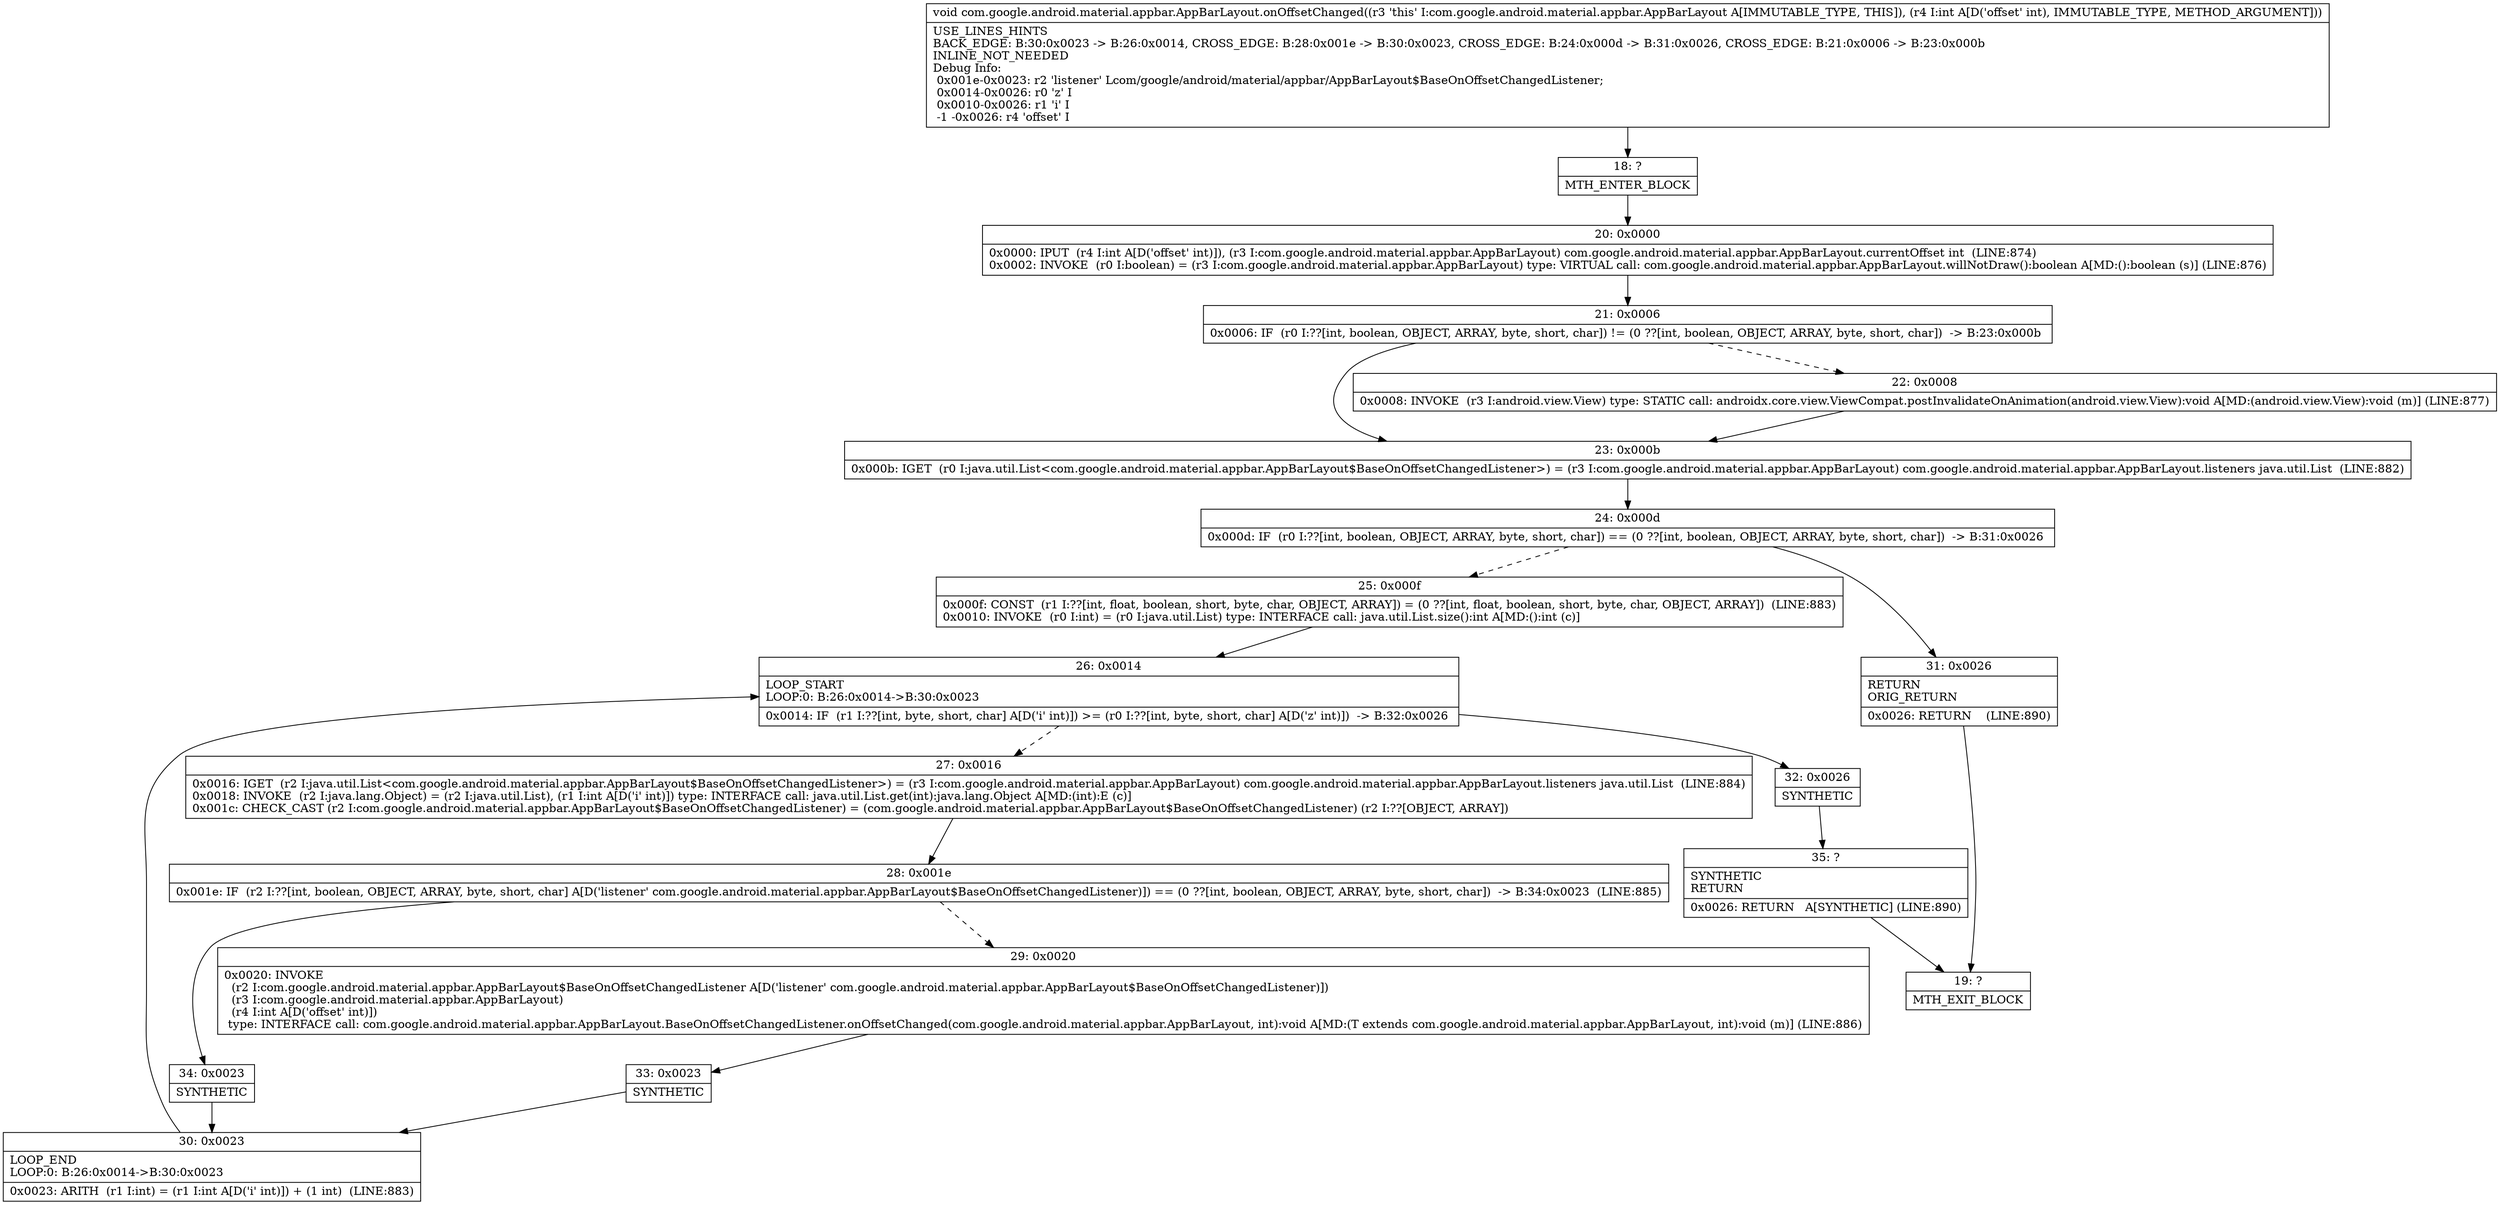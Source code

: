 digraph "CFG forcom.google.android.material.appbar.AppBarLayout.onOffsetChanged(I)V" {
Node_18 [shape=record,label="{18\:\ ?|MTH_ENTER_BLOCK\l}"];
Node_20 [shape=record,label="{20\:\ 0x0000|0x0000: IPUT  (r4 I:int A[D('offset' int)]), (r3 I:com.google.android.material.appbar.AppBarLayout) com.google.android.material.appbar.AppBarLayout.currentOffset int  (LINE:874)\l0x0002: INVOKE  (r0 I:boolean) = (r3 I:com.google.android.material.appbar.AppBarLayout) type: VIRTUAL call: com.google.android.material.appbar.AppBarLayout.willNotDraw():boolean A[MD:():boolean (s)] (LINE:876)\l}"];
Node_21 [shape=record,label="{21\:\ 0x0006|0x0006: IF  (r0 I:??[int, boolean, OBJECT, ARRAY, byte, short, char]) != (0 ??[int, boolean, OBJECT, ARRAY, byte, short, char])  \-\> B:23:0x000b \l}"];
Node_22 [shape=record,label="{22\:\ 0x0008|0x0008: INVOKE  (r3 I:android.view.View) type: STATIC call: androidx.core.view.ViewCompat.postInvalidateOnAnimation(android.view.View):void A[MD:(android.view.View):void (m)] (LINE:877)\l}"];
Node_23 [shape=record,label="{23\:\ 0x000b|0x000b: IGET  (r0 I:java.util.List\<com.google.android.material.appbar.AppBarLayout$BaseOnOffsetChangedListener\>) = (r3 I:com.google.android.material.appbar.AppBarLayout) com.google.android.material.appbar.AppBarLayout.listeners java.util.List  (LINE:882)\l}"];
Node_24 [shape=record,label="{24\:\ 0x000d|0x000d: IF  (r0 I:??[int, boolean, OBJECT, ARRAY, byte, short, char]) == (0 ??[int, boolean, OBJECT, ARRAY, byte, short, char])  \-\> B:31:0x0026 \l}"];
Node_25 [shape=record,label="{25\:\ 0x000f|0x000f: CONST  (r1 I:??[int, float, boolean, short, byte, char, OBJECT, ARRAY]) = (0 ??[int, float, boolean, short, byte, char, OBJECT, ARRAY])  (LINE:883)\l0x0010: INVOKE  (r0 I:int) = (r0 I:java.util.List) type: INTERFACE call: java.util.List.size():int A[MD:():int (c)]\l}"];
Node_26 [shape=record,label="{26\:\ 0x0014|LOOP_START\lLOOP:0: B:26:0x0014\-\>B:30:0x0023\l|0x0014: IF  (r1 I:??[int, byte, short, char] A[D('i' int)]) \>= (r0 I:??[int, byte, short, char] A[D('z' int)])  \-\> B:32:0x0026 \l}"];
Node_27 [shape=record,label="{27\:\ 0x0016|0x0016: IGET  (r2 I:java.util.List\<com.google.android.material.appbar.AppBarLayout$BaseOnOffsetChangedListener\>) = (r3 I:com.google.android.material.appbar.AppBarLayout) com.google.android.material.appbar.AppBarLayout.listeners java.util.List  (LINE:884)\l0x0018: INVOKE  (r2 I:java.lang.Object) = (r2 I:java.util.List), (r1 I:int A[D('i' int)]) type: INTERFACE call: java.util.List.get(int):java.lang.Object A[MD:(int):E (c)]\l0x001c: CHECK_CAST (r2 I:com.google.android.material.appbar.AppBarLayout$BaseOnOffsetChangedListener) = (com.google.android.material.appbar.AppBarLayout$BaseOnOffsetChangedListener) (r2 I:??[OBJECT, ARRAY]) \l}"];
Node_28 [shape=record,label="{28\:\ 0x001e|0x001e: IF  (r2 I:??[int, boolean, OBJECT, ARRAY, byte, short, char] A[D('listener' com.google.android.material.appbar.AppBarLayout$BaseOnOffsetChangedListener)]) == (0 ??[int, boolean, OBJECT, ARRAY, byte, short, char])  \-\> B:34:0x0023  (LINE:885)\l}"];
Node_29 [shape=record,label="{29\:\ 0x0020|0x0020: INVOKE  \l  (r2 I:com.google.android.material.appbar.AppBarLayout$BaseOnOffsetChangedListener A[D('listener' com.google.android.material.appbar.AppBarLayout$BaseOnOffsetChangedListener)])\l  (r3 I:com.google.android.material.appbar.AppBarLayout)\l  (r4 I:int A[D('offset' int)])\l type: INTERFACE call: com.google.android.material.appbar.AppBarLayout.BaseOnOffsetChangedListener.onOffsetChanged(com.google.android.material.appbar.AppBarLayout, int):void A[MD:(T extends com.google.android.material.appbar.AppBarLayout, int):void (m)] (LINE:886)\l}"];
Node_33 [shape=record,label="{33\:\ 0x0023|SYNTHETIC\l}"];
Node_30 [shape=record,label="{30\:\ 0x0023|LOOP_END\lLOOP:0: B:26:0x0014\-\>B:30:0x0023\l|0x0023: ARITH  (r1 I:int) = (r1 I:int A[D('i' int)]) + (1 int)  (LINE:883)\l}"];
Node_34 [shape=record,label="{34\:\ 0x0023|SYNTHETIC\l}"];
Node_32 [shape=record,label="{32\:\ 0x0026|SYNTHETIC\l}"];
Node_35 [shape=record,label="{35\:\ ?|SYNTHETIC\lRETURN\l|0x0026: RETURN   A[SYNTHETIC] (LINE:890)\l}"];
Node_19 [shape=record,label="{19\:\ ?|MTH_EXIT_BLOCK\l}"];
Node_31 [shape=record,label="{31\:\ 0x0026|RETURN\lORIG_RETURN\l|0x0026: RETURN    (LINE:890)\l}"];
MethodNode[shape=record,label="{void com.google.android.material.appbar.AppBarLayout.onOffsetChanged((r3 'this' I:com.google.android.material.appbar.AppBarLayout A[IMMUTABLE_TYPE, THIS]), (r4 I:int A[D('offset' int), IMMUTABLE_TYPE, METHOD_ARGUMENT]))  | USE_LINES_HINTS\lBACK_EDGE: B:30:0x0023 \-\> B:26:0x0014, CROSS_EDGE: B:28:0x001e \-\> B:30:0x0023, CROSS_EDGE: B:24:0x000d \-\> B:31:0x0026, CROSS_EDGE: B:21:0x0006 \-\> B:23:0x000b\lINLINE_NOT_NEEDED\lDebug Info:\l  0x001e\-0x0023: r2 'listener' Lcom\/google\/android\/material\/appbar\/AppBarLayout$BaseOnOffsetChangedListener;\l  0x0014\-0x0026: r0 'z' I\l  0x0010\-0x0026: r1 'i' I\l  \-1 \-0x0026: r4 'offset' I\l}"];
MethodNode -> Node_18;Node_18 -> Node_20;
Node_20 -> Node_21;
Node_21 -> Node_22[style=dashed];
Node_21 -> Node_23;
Node_22 -> Node_23;
Node_23 -> Node_24;
Node_24 -> Node_25[style=dashed];
Node_24 -> Node_31;
Node_25 -> Node_26;
Node_26 -> Node_27[style=dashed];
Node_26 -> Node_32;
Node_27 -> Node_28;
Node_28 -> Node_29[style=dashed];
Node_28 -> Node_34;
Node_29 -> Node_33;
Node_33 -> Node_30;
Node_30 -> Node_26;
Node_34 -> Node_30;
Node_32 -> Node_35;
Node_35 -> Node_19;
Node_31 -> Node_19;
}

